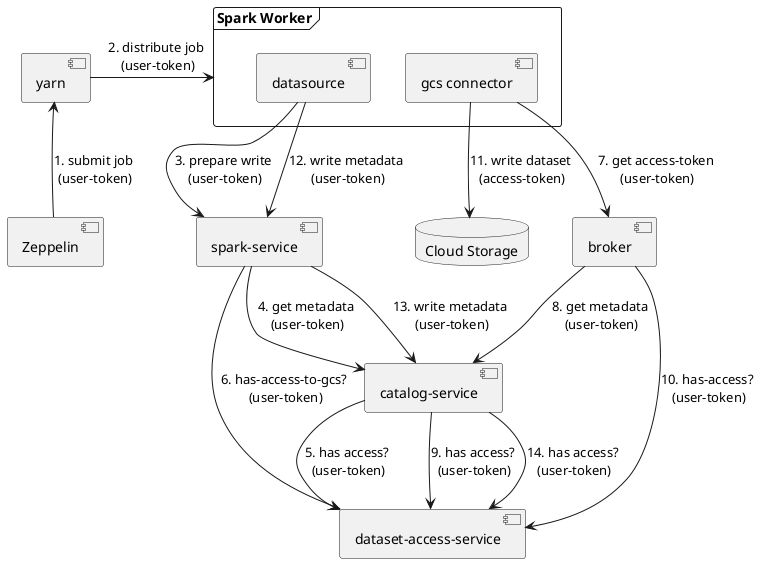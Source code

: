 @startuml

[yarn] as yarn
[Zeppelin] as zeppelin
[dataset-access-service] as da_s
[catalog-service] as catalog
[spark-service] as sp_s
[broker] as broker
database "Cloud Storage" as gcs {
}
frame "Spark Worker" as worker {
  [datasource] as datasource
  [gcs connector] as gcs_connector
}

zeppelin -u-> yarn : 1. submit job\n (user-token)
yarn -> worker : 2. distribute job\n (user-token)
datasource --> sp_s : 3. prepare write\n (user-token)
sp_s --> catalog : 4. get metadata\n (user-token)
catalog --> da_s : 5. has access?\n (user-token)
sp_s --> da_s : 6. has-access-to-gcs?\n (user-token)
gcs_connector --> broker : 7. get access-token\n (user-token)
broker --> catalog : 8. get metadata\n (user-token)
catalog --> da_s : 9. has access?\n (user-token)
broker --> da_s : 10. has-access?\n (user-token)
gcs_connector --> gcs : 11. write dataset\n (access-token)
datasource --> sp_s : 12. write metadata\n (user-token)
sp_s --> catalog : 13. write metadata\n (user-token)
catalog --> da_s : 14. has access?\n (user-token)

@enduml